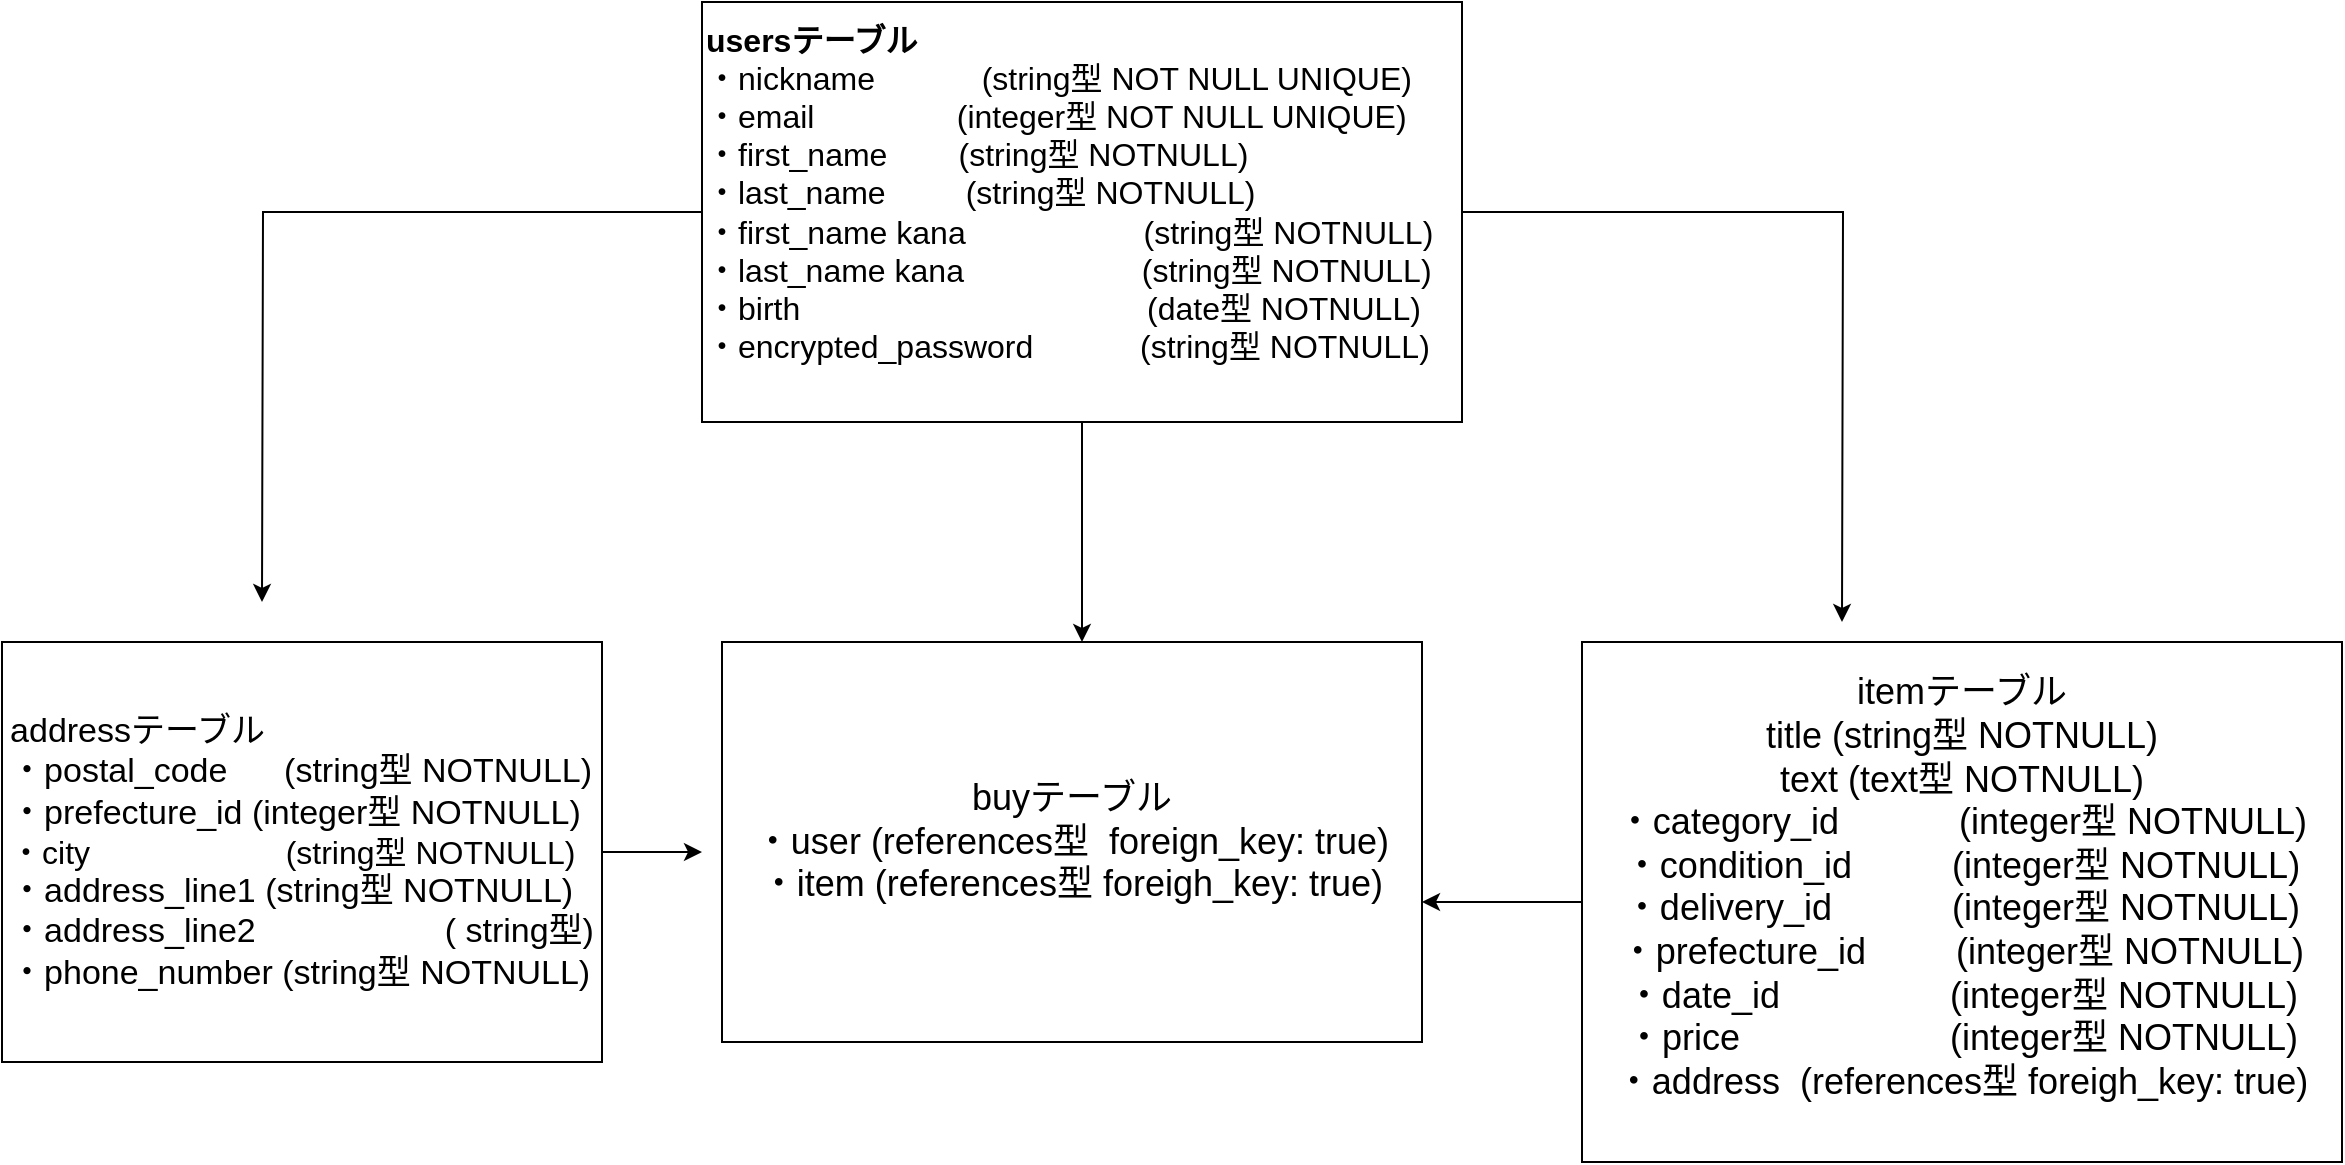 <mxfile version="13.10.0" type="embed">
    <diagram id="isgNFcet2KqhTnKrwwrG" name="Page-1">
        <mxGraphModel dx="2019" dy="702" grid="1" gridSize="10" guides="1" tooltips="1" connect="1" arrows="1" fold="1" page="1" pageScale="1" pageWidth="827" pageHeight="1169" math="0" shadow="0">
            <root>
                <mxCell id="0"/>
                <mxCell id="1" parent="0"/>
                <mxCell id="8" style="edgeStyle=orthogonalEdgeStyle;rounded=0;orthogonalLoop=1;jettySize=auto;html=1;" edge="1" parent="1" source="2">
                    <mxGeometry relative="1" as="geometry">
                        <mxPoint x="830" y="330" as="targetPoint"/>
                    </mxGeometry>
                </mxCell>
                <mxCell id="9" style="edgeStyle=orthogonalEdgeStyle;rounded=0;orthogonalLoop=1;jettySize=auto;html=1;" edge="1" parent="1" source="2">
                    <mxGeometry relative="1" as="geometry">
                        <mxPoint x="40" y="320" as="targetPoint"/>
                    </mxGeometry>
                </mxCell>
                <mxCell id="16" style="edgeStyle=orthogonalEdgeStyle;rounded=0;orthogonalLoop=1;jettySize=auto;html=1;exitX=0.5;exitY=1;exitDx=0;exitDy=0;" edge="1" parent="1" source="2">
                    <mxGeometry relative="1" as="geometry">
                        <mxPoint x="450" y="340" as="targetPoint"/>
                    </mxGeometry>
                </mxCell>
                <mxCell id="2" value="&lt;font style=&quot;font-size: 16px&quot;&gt;&lt;b&gt;usersテーブル&lt;/b&gt;&lt;br&gt;・nickname&amp;nbsp; &amp;nbsp; &amp;nbsp; &amp;nbsp; &amp;nbsp; &amp;nbsp; (string型 NOT NULL UNIQUE)&lt;br&gt;・email&amp;nbsp; &amp;nbsp; &amp;nbsp; &amp;nbsp; &amp;nbsp; &amp;nbsp; &amp;nbsp; &amp;nbsp; (integer型 NOT NULL UNIQUE)&lt;br&gt;・first_name&amp;nbsp; &amp;nbsp; &amp;nbsp; &amp;nbsp; (string型 NOTNULL)&lt;br&gt;・last_name&amp;nbsp; &amp;nbsp; &amp;nbsp; &amp;nbsp; &amp;nbsp;(string型 NOTNULL)&lt;br&gt;・first_name kana&amp;nbsp; &amp;nbsp; &amp;nbsp; &amp;nbsp; &amp;nbsp; &amp;nbsp; &amp;nbsp; &amp;nbsp; &amp;nbsp; &amp;nbsp; (string型 NOTNULL)&lt;br&gt;・last_name kana&amp;nbsp; &amp;nbsp; &amp;nbsp; &amp;nbsp; &amp;nbsp; &amp;nbsp; &amp;nbsp; &amp;nbsp; &amp;nbsp; &amp;nbsp; (string型 NOTNULL)&lt;br&gt;・birth&amp;nbsp; &amp;nbsp; &amp;nbsp; &amp;nbsp; &amp;nbsp; &amp;nbsp; &amp;nbsp; &amp;nbsp; &amp;nbsp; &amp;nbsp; &amp;nbsp; &amp;nbsp; &amp;nbsp; &amp;nbsp; &amp;nbsp; &amp;nbsp; &amp;nbsp; &amp;nbsp; &amp;nbsp; &amp;nbsp;(date型 NOTNULL)&lt;br&gt;・encrypted_password&amp;nbsp; &amp;nbsp; &amp;nbsp; &amp;nbsp; &amp;nbsp; &amp;nbsp; (string型 NOTNULL)&lt;br&gt;&lt;br&gt;&lt;/font&gt;" style="rounded=0;whiteSpace=wrap;html=1;align=left;" parent="1" vertex="1">
                    <mxGeometry x="260" y="20" width="380" height="210" as="geometry"/>
                </mxCell>
                <mxCell id="3" value="&lt;font style=&quot;font-size: 18px&quot;&gt;&lt;span&gt;buyテーブル&lt;/span&gt;&lt;br&gt;&lt;span&gt;・user (references型&amp;nbsp; foreign_key: true)&lt;br&gt;&lt;/span&gt;・item (references型 foreigh_key: true)&lt;br&gt;&lt;/font&gt;" style="rounded=0;whiteSpace=wrap;html=1;align=center;" parent="1" vertex="1">
                    <mxGeometry x="270" y="340" width="350" height="200" as="geometry"/>
                </mxCell>
                <mxCell id="21" style="edgeStyle=orthogonalEdgeStyle;rounded=0;orthogonalLoop=1;jettySize=auto;html=1;" edge="1" parent="1" source="4">
                    <mxGeometry relative="1" as="geometry">
                        <mxPoint x="620" y="470" as="targetPoint"/>
                    </mxGeometry>
                </mxCell>
                <mxCell id="4" value="&lt;font style=&quot;font-size: 18px&quot;&gt;itemテーブル&lt;br&gt;title (string型 NOTNULL)&lt;br&gt;text (text型 NOTNULL)&lt;br&gt;・category_id&amp;nbsp; &amp;nbsp; &amp;nbsp; &amp;nbsp; &amp;nbsp; &amp;nbsp; (integer型 NOTNULL)&lt;br&gt;・condition_id&amp;nbsp; &amp;nbsp; &amp;nbsp; &amp;nbsp; &amp;nbsp; (integer型 NOTNULL)&lt;br&gt;・delivery_id&amp;nbsp; &amp;nbsp; &amp;nbsp; &amp;nbsp; &amp;nbsp; &amp;nbsp; (integer型 NOTNULL)&lt;br&gt;・prefecture_id&lt;/font&gt;&lt;font&gt;&lt;span style=&quot;font-size: 18px&quot;&gt;&amp;nbsp; &amp;nbsp; &amp;nbsp; &amp;nbsp; &amp;nbsp;(integer型 NOTNULL)&lt;/span&gt;&lt;br&gt;&lt;span style=&quot;font-size: 18px&quot;&gt;・date_id&amp;nbsp; &amp;nbsp; &amp;nbsp; &amp;nbsp; &amp;nbsp; &amp;nbsp; &amp;nbsp; &amp;nbsp; &amp;nbsp;(integer型 NOTNULL)&lt;/span&gt;&lt;br&gt;&lt;span style=&quot;font-size: 18px&quot;&gt;・price&amp;nbsp; &amp;nbsp; &amp;nbsp; &amp;nbsp; &amp;nbsp; &amp;nbsp; &amp;nbsp; &amp;nbsp; &amp;nbsp; &amp;nbsp; &amp;nbsp;(integer型 NOTNULL)&lt;/span&gt;&lt;br&gt;&lt;span style=&quot;font-size: 18px&quot;&gt;・address&amp;nbsp; (references型 foreigh_key: true)&lt;/span&gt;&lt;br&gt;&lt;br&gt;&lt;/font&gt;" style="rounded=0;whiteSpace=wrap;html=1;" vertex="1" parent="1">
                    <mxGeometry x="700" y="340" width="380" height="260" as="geometry"/>
                </mxCell>
                <mxCell id="22" style="edgeStyle=orthogonalEdgeStyle;rounded=0;orthogonalLoop=1;jettySize=auto;html=1;exitX=1;exitY=0.5;exitDx=0;exitDy=0;" edge="1" parent="1" source="7">
                    <mxGeometry relative="1" as="geometry">
                        <mxPoint x="260" y="445" as="targetPoint"/>
                    </mxGeometry>
                </mxCell>
                <mxCell id="7" value="&lt;div style=&quot;text-align: left&quot;&gt;&lt;span style=&quot;font-size: 17px&quot;&gt;addressテーブル&lt;/span&gt;&lt;/div&gt;&lt;span style=&quot;font-size: 17px&quot;&gt;&lt;div style=&quot;text-align: left&quot;&gt;&lt;span&gt;・postal_code&amp;nbsp; &amp;nbsp; &amp;nbsp; (string型 NOTNULL)&lt;/span&gt;&lt;/div&gt;&lt;/span&gt;&lt;span style=&quot;font-size: 17px&quot;&gt;&lt;div style=&quot;text-align: left&quot;&gt;&lt;span&gt;・prefecture_id (integer型 NOTNULL)&lt;/span&gt;&lt;/div&gt;&lt;/span&gt;&lt;span&gt;&lt;div style=&quot;text-align: left&quot;&gt;&lt;span&gt;&lt;font style=&quot;font-size: 16px&quot;&gt;・city&amp;nbsp; &amp;nbsp; &amp;nbsp; &amp;nbsp; &amp;nbsp; &amp;nbsp; &amp;nbsp; &amp;nbsp; &amp;nbsp; &amp;nbsp; &amp;nbsp; (string型 NOTNULL)&lt;/font&gt;&lt;/span&gt;&lt;/div&gt;&lt;/span&gt;&lt;span style=&quot;font-size: 17px&quot;&gt;&lt;div style=&quot;text-align: left&quot;&gt;&lt;span&gt;・address_line1 (string型 NOTNULL)&lt;/span&gt;&lt;/div&gt;&lt;/span&gt;&lt;span style=&quot;font-size: 17px&quot;&gt;&lt;div style=&quot;text-align: left&quot;&gt;&lt;span&gt;・address_line2&amp;nbsp; &amp;nbsp; &amp;nbsp; &amp;nbsp; &amp;nbsp; &amp;nbsp; &amp;nbsp; &amp;nbsp; &amp;nbsp; &amp;nbsp; ( string型)&lt;/span&gt;&lt;/div&gt;&lt;/span&gt;&lt;span style=&quot;font-size: 17px&quot;&gt;&lt;div style=&quot;text-align: left&quot;&gt;&lt;span&gt;・phone_number (string型 NOTNULL)&lt;/span&gt;&lt;/div&gt;&lt;/span&gt;" style="rounded=0;whiteSpace=wrap;html=1;align=center;" vertex="1" parent="1">
                    <mxGeometry x="-90" y="340" width="300" height="210" as="geometry"/>
                </mxCell>
            </root>
        </mxGraphModel>
    </diagram>
</mxfile>
